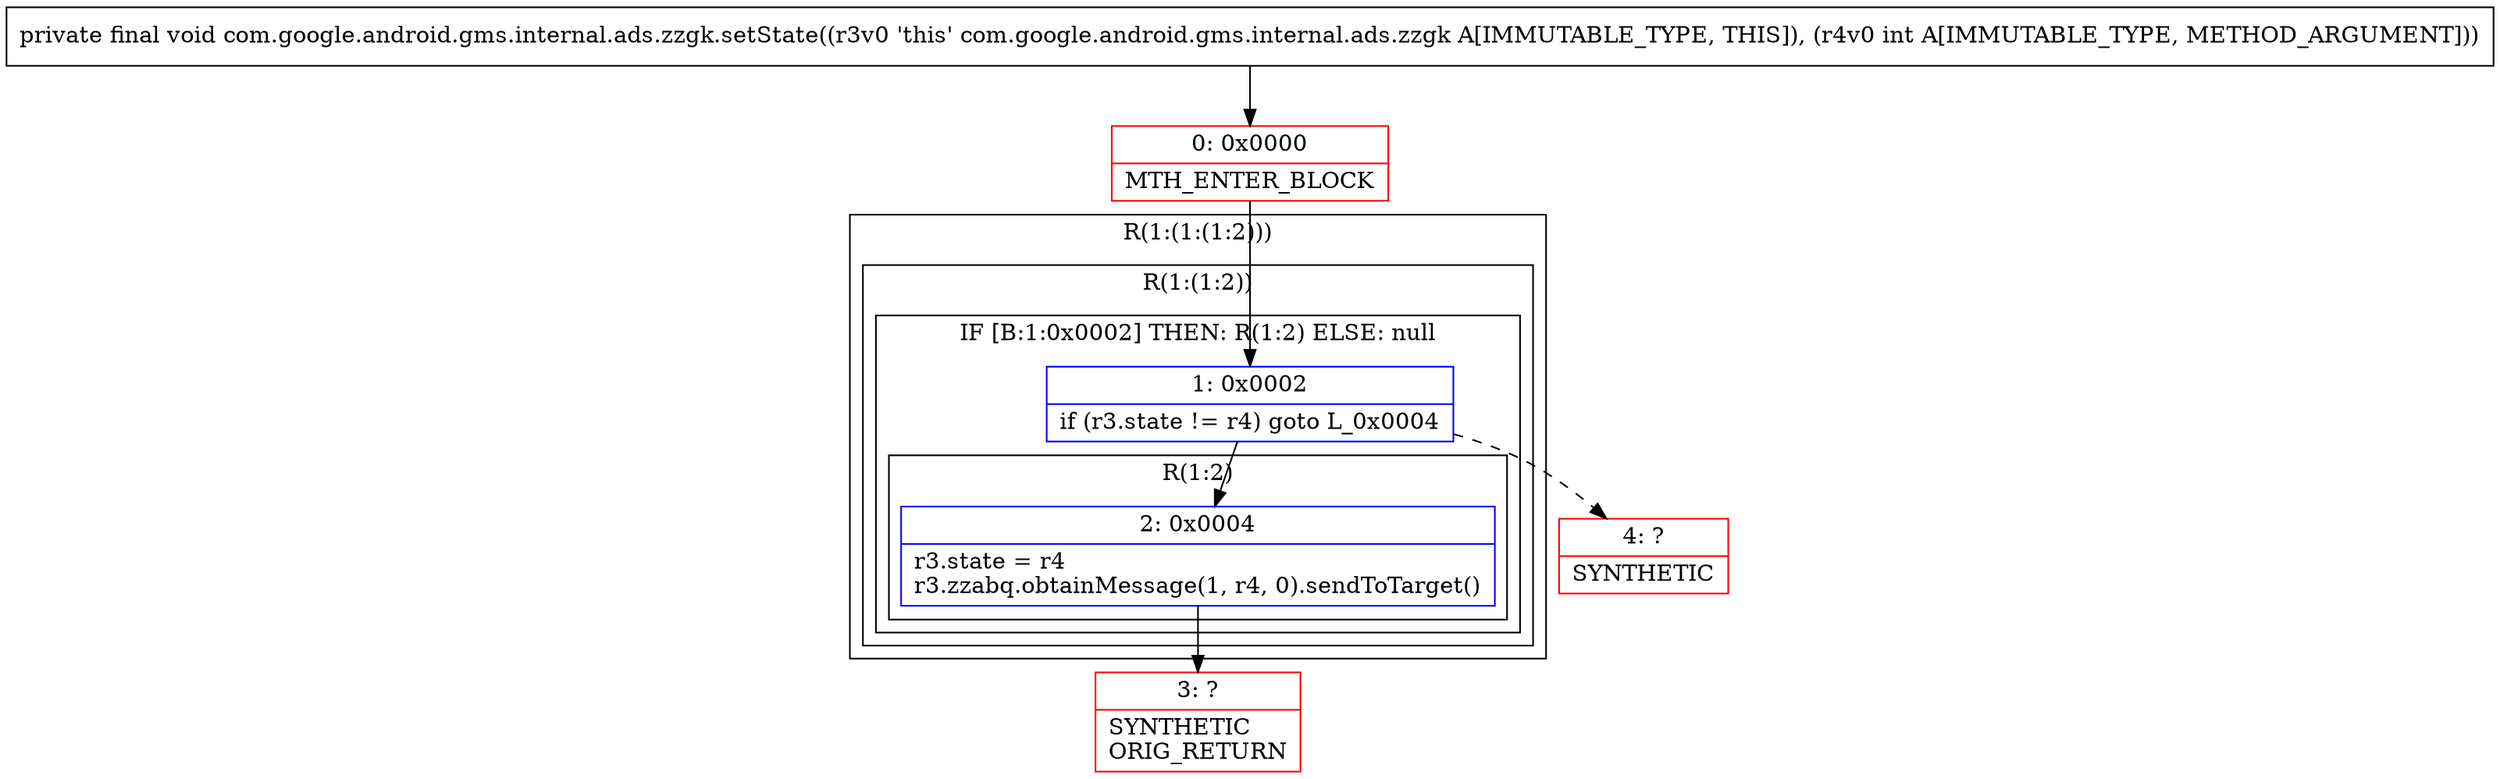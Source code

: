 digraph "CFG forcom.google.android.gms.internal.ads.zzgk.setState(I)V" {
subgraph cluster_Region_864462265 {
label = "R(1:(1:(1:2)))";
node [shape=record,color=blue];
subgraph cluster_Region_304889713 {
label = "R(1:(1:2))";
node [shape=record,color=blue];
subgraph cluster_IfRegion_1777308620 {
label = "IF [B:1:0x0002] THEN: R(1:2) ELSE: null";
node [shape=record,color=blue];
Node_1 [shape=record,label="{1\:\ 0x0002|if (r3.state != r4) goto L_0x0004\l}"];
subgraph cluster_Region_353512570 {
label = "R(1:2)";
node [shape=record,color=blue];
Node_2 [shape=record,label="{2\:\ 0x0004|r3.state = r4\lr3.zzabq.obtainMessage(1, r4, 0).sendToTarget()\l}"];
}
}
}
}
Node_0 [shape=record,color=red,label="{0\:\ 0x0000|MTH_ENTER_BLOCK\l}"];
Node_3 [shape=record,color=red,label="{3\:\ ?|SYNTHETIC\lORIG_RETURN\l}"];
Node_4 [shape=record,color=red,label="{4\:\ ?|SYNTHETIC\l}"];
MethodNode[shape=record,label="{private final void com.google.android.gms.internal.ads.zzgk.setState((r3v0 'this' com.google.android.gms.internal.ads.zzgk A[IMMUTABLE_TYPE, THIS]), (r4v0 int A[IMMUTABLE_TYPE, METHOD_ARGUMENT])) }"];
MethodNode -> Node_0;
Node_1 -> Node_2;
Node_1 -> Node_4[style=dashed];
Node_2 -> Node_3;
Node_0 -> Node_1;
}

